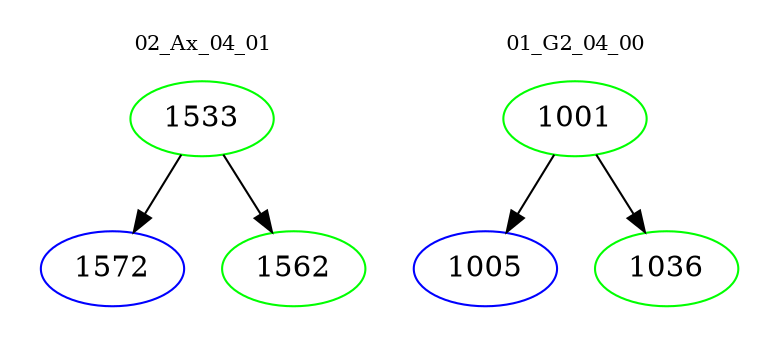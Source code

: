 digraph{
subgraph cluster_0 {
color = white
label = "02_Ax_04_01";
fontsize=10;
T0_1533 [label="1533", color="green"]
T0_1533 -> T0_1572 [color="black"]
T0_1572 [label="1572", color="blue"]
T0_1533 -> T0_1562 [color="black"]
T0_1562 [label="1562", color="green"]
}
subgraph cluster_1 {
color = white
label = "01_G2_04_00";
fontsize=10;
T1_1001 [label="1001", color="green"]
T1_1001 -> T1_1005 [color="black"]
T1_1005 [label="1005", color="blue"]
T1_1001 -> T1_1036 [color="black"]
T1_1036 [label="1036", color="green"]
}
}
